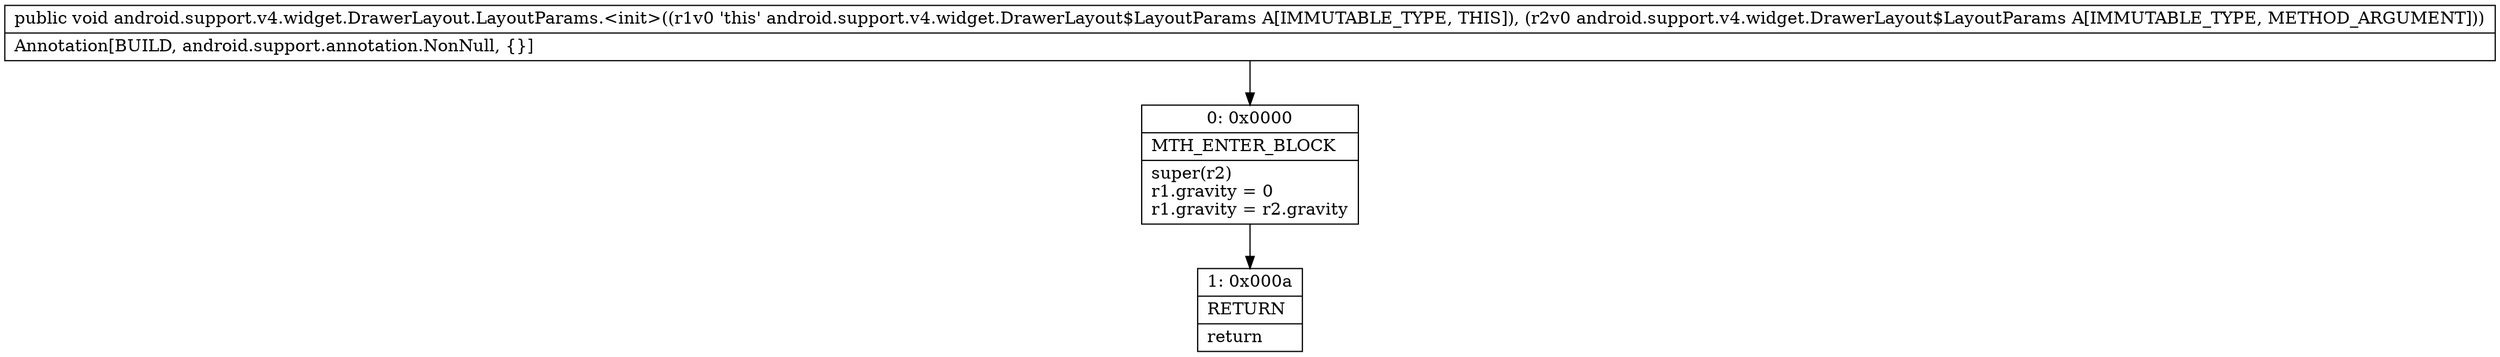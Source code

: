 digraph "CFG forandroid.support.v4.widget.DrawerLayout.LayoutParams.\<init\>(Landroid\/support\/v4\/widget\/DrawerLayout$LayoutParams;)V" {
Node_0 [shape=record,label="{0\:\ 0x0000|MTH_ENTER_BLOCK\l|super(r2)\lr1.gravity = 0\lr1.gravity = r2.gravity\l}"];
Node_1 [shape=record,label="{1\:\ 0x000a|RETURN\l|return\l}"];
MethodNode[shape=record,label="{public void android.support.v4.widget.DrawerLayout.LayoutParams.\<init\>((r1v0 'this' android.support.v4.widget.DrawerLayout$LayoutParams A[IMMUTABLE_TYPE, THIS]), (r2v0 android.support.v4.widget.DrawerLayout$LayoutParams A[IMMUTABLE_TYPE, METHOD_ARGUMENT]))  | Annotation[BUILD, android.support.annotation.NonNull, \{\}]\l}"];
MethodNode -> Node_0;
Node_0 -> Node_1;
}

